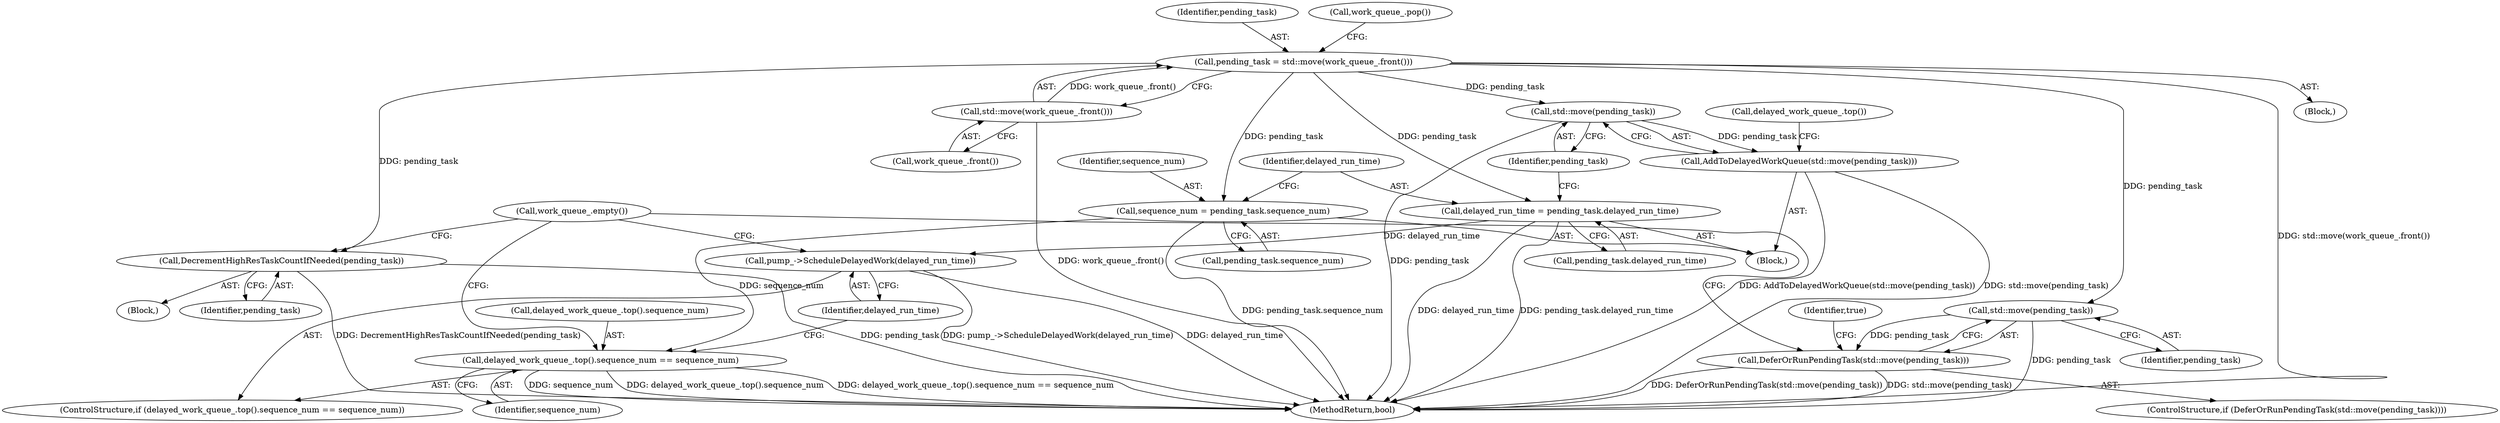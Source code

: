 digraph "0_Chrome_3ff403eecdd23a39853a4ebca52023fbba6c5d00_0@API" {
"1000117" [label="(Call,pending_task = std::move(work_queue_.front()))"];
"1000119" [label="(Call,std::move(work_queue_.front()))"];
"1000125" [label="(Call,DecrementHighResTaskCountIfNeeded(pending_task))"];
"1000133" [label="(Call,sequence_num = pending_task.sequence_num)"];
"1000148" [label="(Call,delayed_work_queue_.top().sequence_num == sequence_num)"];
"1000139" [label="(Call,delayed_run_time = pending_task.delayed_run_time)"];
"1000153" [label="(Call,pump_->ScheduleDelayedWork(delayed_run_time))"];
"1000145" [label="(Call,std::move(pending_task))"];
"1000144" [label="(Call,AddToDelayedWorkQueue(std::move(pending_task)))"];
"1000159" [label="(Call,std::move(pending_task))"];
"1000158" [label="(Call,DeferOrRunPendingTask(std::move(pending_task)))"];
"1000146" [label="(Identifier,pending_task)"];
"1000145" [label="(Call,std::move(pending_task))"];
"1000131" [label="(Block,)"];
"1000140" [label="(Identifier,delayed_run_time)"];
"1000115" [label="(Block,)"];
"1000119" [label="(Call,std::move(work_queue_.front()))"];
"1000160" [label="(Identifier,pending_task)"];
"1000150" [label="(Call,delayed_work_queue_.top())"];
"1000164" [label="(Call,work_queue_.empty())"];
"1000144" [label="(Call,AddToDelayedWorkQueue(std::move(pending_task)))"];
"1000162" [label="(Identifier,true)"];
"1000124" [label="(Block,)"];
"1000147" [label="(ControlStructure,if (delayed_work_queue_.top().sequence_num == sequence_num))"];
"1000152" [label="(Identifier,sequence_num)"];
"1000126" [label="(Identifier,pending_task)"];
"1000134" [label="(Identifier,sequence_num)"];
"1000167" [label="(MethodReturn,bool)"];
"1000125" [label="(Call,DecrementHighResTaskCountIfNeeded(pending_task))"];
"1000159" [label="(Call,std::move(pending_task))"];
"1000148" [label="(Call,delayed_work_queue_.top().sequence_num == sequence_num)"];
"1000117" [label="(Call,pending_task = std::move(work_queue_.front()))"];
"1000135" [label="(Call,pending_task.sequence_num)"];
"1000157" [label="(ControlStructure,if (DeferOrRunPendingTask(std::move(pending_task))))"];
"1000158" [label="(Call,DeferOrRunPendingTask(std::move(pending_task)))"];
"1000139" [label="(Call,delayed_run_time = pending_task.delayed_run_time)"];
"1000153" [label="(Call,pump_->ScheduleDelayedWork(delayed_run_time))"];
"1000120" [label="(Call,work_queue_.front())"];
"1000149" [label="(Call,delayed_work_queue_.top().sequence_num)"];
"1000141" [label="(Call,pending_task.delayed_run_time)"];
"1000133" [label="(Call,sequence_num = pending_task.sequence_num)"];
"1000154" [label="(Identifier,delayed_run_time)"];
"1000118" [label="(Identifier,pending_task)"];
"1000121" [label="(Call,work_queue_.pop())"];
"1000117" -> "1000115"  [label="AST: "];
"1000117" -> "1000119"  [label="CFG: "];
"1000118" -> "1000117"  [label="AST: "];
"1000119" -> "1000117"  [label="AST: "];
"1000121" -> "1000117"  [label="CFG: "];
"1000117" -> "1000167"  [label="DDG: std::move(work_queue_.front())"];
"1000119" -> "1000117"  [label="DDG: work_queue_.front()"];
"1000117" -> "1000125"  [label="DDG: pending_task"];
"1000117" -> "1000133"  [label="DDG: pending_task"];
"1000117" -> "1000139"  [label="DDG: pending_task"];
"1000117" -> "1000145"  [label="DDG: pending_task"];
"1000117" -> "1000159"  [label="DDG: pending_task"];
"1000119" -> "1000120"  [label="CFG: "];
"1000120" -> "1000119"  [label="AST: "];
"1000119" -> "1000167"  [label="DDG: work_queue_.front()"];
"1000125" -> "1000124"  [label="AST: "];
"1000125" -> "1000126"  [label="CFG: "];
"1000126" -> "1000125"  [label="AST: "];
"1000164" -> "1000125"  [label="CFG: "];
"1000125" -> "1000167"  [label="DDG: DecrementHighResTaskCountIfNeeded(pending_task)"];
"1000125" -> "1000167"  [label="DDG: pending_task"];
"1000133" -> "1000131"  [label="AST: "];
"1000133" -> "1000135"  [label="CFG: "];
"1000134" -> "1000133"  [label="AST: "];
"1000135" -> "1000133"  [label="AST: "];
"1000140" -> "1000133"  [label="CFG: "];
"1000133" -> "1000167"  [label="DDG: pending_task.sequence_num"];
"1000133" -> "1000148"  [label="DDG: sequence_num"];
"1000148" -> "1000147"  [label="AST: "];
"1000148" -> "1000152"  [label="CFG: "];
"1000149" -> "1000148"  [label="AST: "];
"1000152" -> "1000148"  [label="AST: "];
"1000164" -> "1000148"  [label="CFG: "];
"1000154" -> "1000148"  [label="CFG: "];
"1000148" -> "1000167"  [label="DDG: sequence_num"];
"1000148" -> "1000167"  [label="DDG: delayed_work_queue_.top().sequence_num"];
"1000148" -> "1000167"  [label="DDG: delayed_work_queue_.top().sequence_num == sequence_num"];
"1000139" -> "1000131"  [label="AST: "];
"1000139" -> "1000141"  [label="CFG: "];
"1000140" -> "1000139"  [label="AST: "];
"1000141" -> "1000139"  [label="AST: "];
"1000146" -> "1000139"  [label="CFG: "];
"1000139" -> "1000167"  [label="DDG: pending_task.delayed_run_time"];
"1000139" -> "1000167"  [label="DDG: delayed_run_time"];
"1000139" -> "1000153"  [label="DDG: delayed_run_time"];
"1000153" -> "1000147"  [label="AST: "];
"1000153" -> "1000154"  [label="CFG: "];
"1000154" -> "1000153"  [label="AST: "];
"1000164" -> "1000153"  [label="CFG: "];
"1000153" -> "1000167"  [label="DDG: pump_->ScheduleDelayedWork(delayed_run_time)"];
"1000153" -> "1000167"  [label="DDG: delayed_run_time"];
"1000145" -> "1000144"  [label="AST: "];
"1000145" -> "1000146"  [label="CFG: "];
"1000146" -> "1000145"  [label="AST: "];
"1000144" -> "1000145"  [label="CFG: "];
"1000145" -> "1000167"  [label="DDG: pending_task"];
"1000145" -> "1000144"  [label="DDG: pending_task"];
"1000144" -> "1000131"  [label="AST: "];
"1000150" -> "1000144"  [label="CFG: "];
"1000144" -> "1000167"  [label="DDG: std::move(pending_task)"];
"1000144" -> "1000167"  [label="DDG: AddToDelayedWorkQueue(std::move(pending_task))"];
"1000159" -> "1000158"  [label="AST: "];
"1000159" -> "1000160"  [label="CFG: "];
"1000160" -> "1000159"  [label="AST: "];
"1000158" -> "1000159"  [label="CFG: "];
"1000159" -> "1000167"  [label="DDG: pending_task"];
"1000159" -> "1000158"  [label="DDG: pending_task"];
"1000158" -> "1000157"  [label="AST: "];
"1000164" -> "1000158"  [label="CFG: "];
"1000162" -> "1000158"  [label="CFG: "];
"1000158" -> "1000167"  [label="DDG: std::move(pending_task)"];
"1000158" -> "1000167"  [label="DDG: DeferOrRunPendingTask(std::move(pending_task))"];
}
